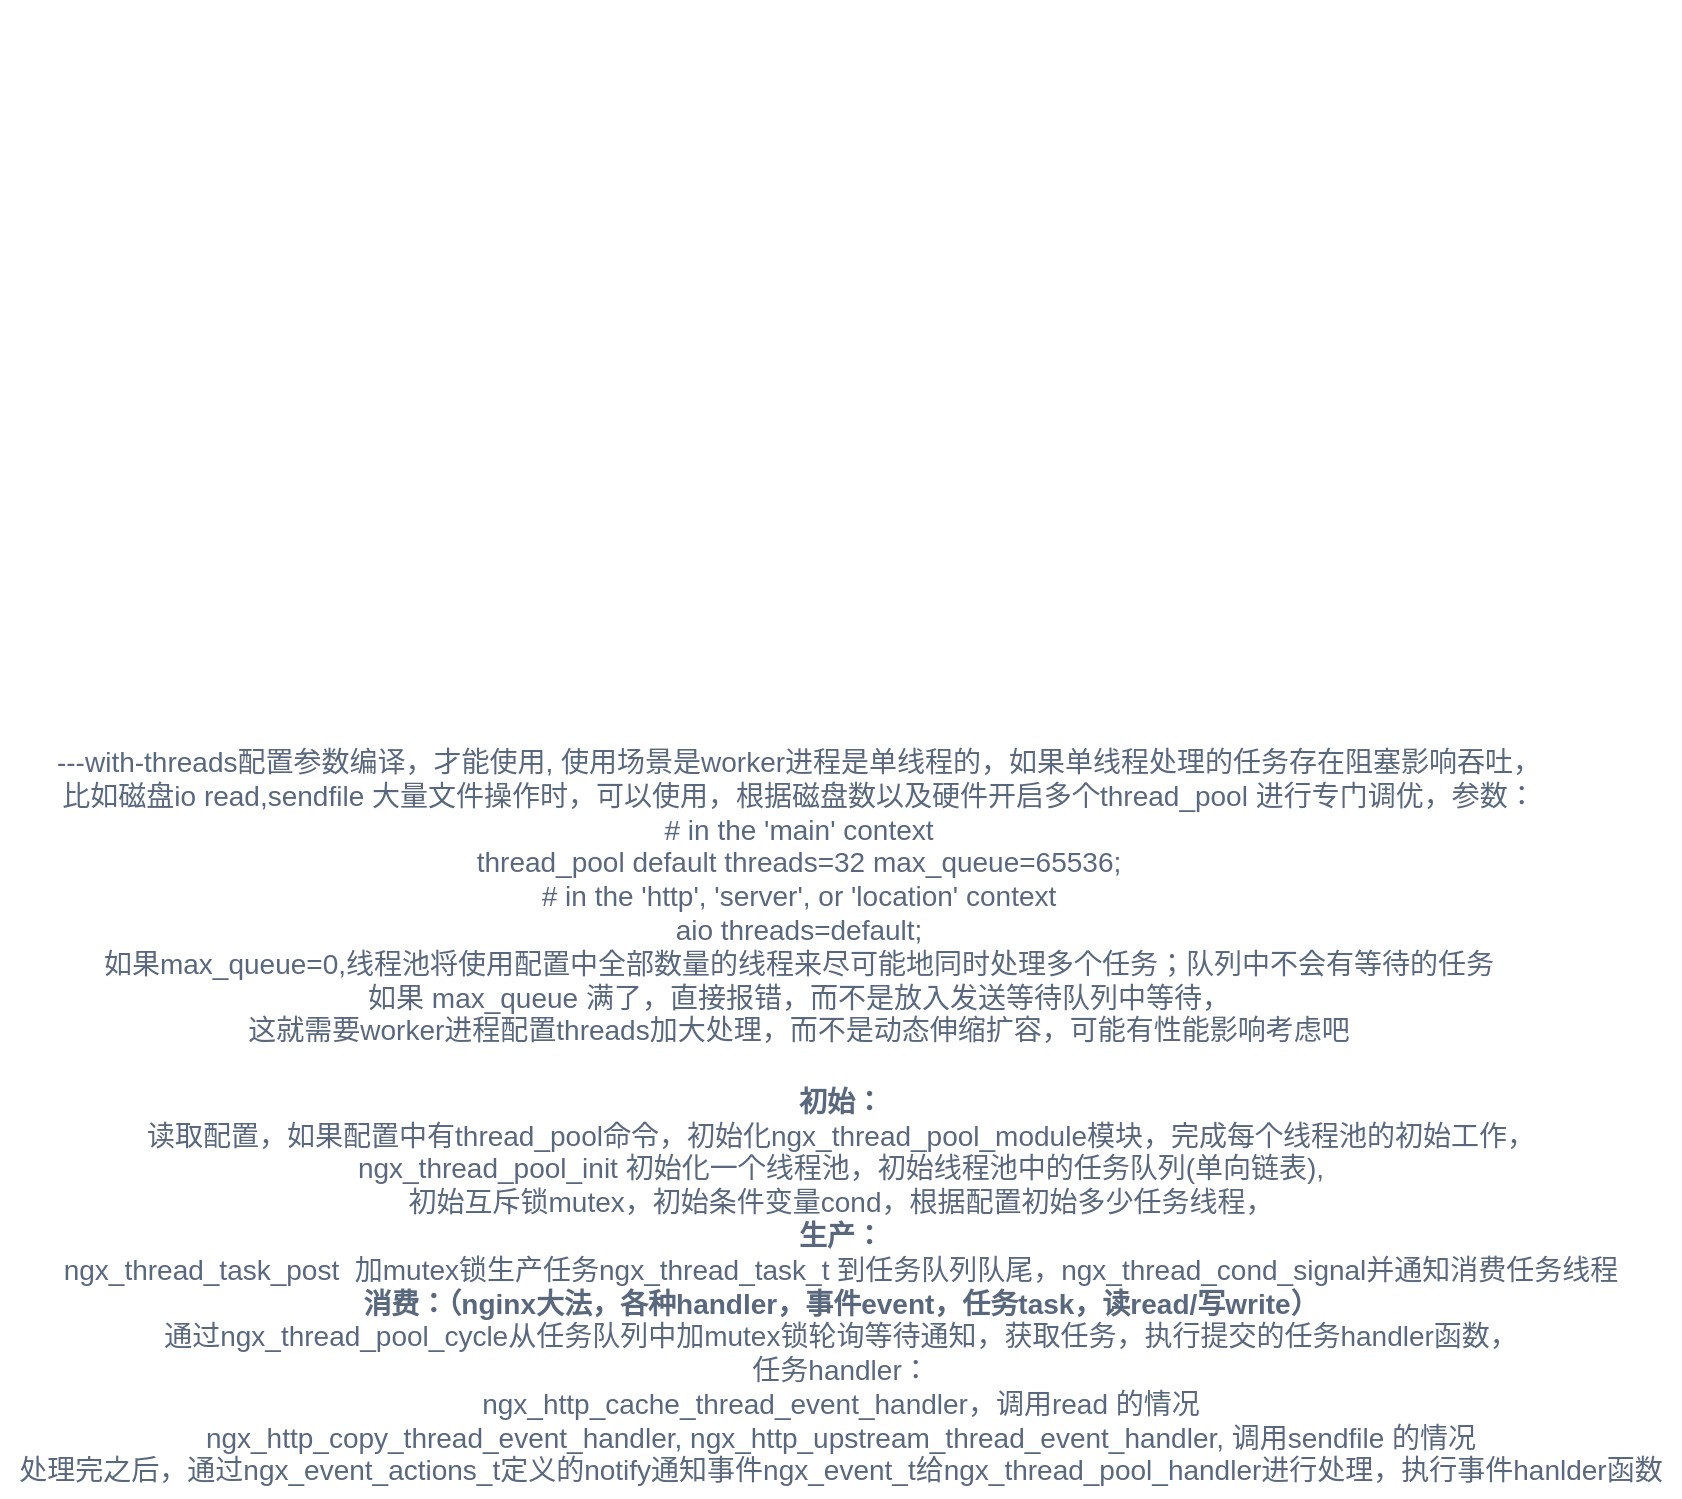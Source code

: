 <mxfile version="15.8.6" type="github">
  <diagram id="FWJPGezK9j8gdbF37r2M" name="Page-1">
    <mxGraphModel dx="1773" dy="603" grid="1" gridSize="10" guides="1" tooltips="1" connect="1" arrows="1" fold="1" page="1" pageScale="1" pageWidth="827" pageHeight="1169" math="0" shadow="0">
      <root>
        <mxCell id="0" />
        <mxCell id="1" parent="0" />
        <mxCell id="SzUL2O4MbR3VGQP7T_4b-2" value="" style="shape=image;verticalLabelPosition=bottom;labelBackgroundColor=#ffffff;verticalAlign=top;aspect=fixed;imageAspect=0;image=https://www.nginx.com/wp-content/uploads/2016/07/thread-pools-worker-process-event-cycle.png;" vertex="1" parent="1">
          <mxGeometry x="10" y="167.88" width="746.42" height="353.12" as="geometry" />
        </mxCell>
        <mxCell id="SzUL2O4MbR3VGQP7T_4b-3" value="---with-threads配置参数编译，才能使用, 使用场景是worker进程是单线程的，如果单线程处理的任务存在阻塞影响吞吐，&lt;br style=&quot;font-size: 14px;&quot;&gt;比如磁盘io read,sendfile 大量文件操作时，可以使用，根据磁盘数以及硬件开启多个thread_pool 进行专门调优，参数：&lt;br style=&quot;font-size: 14px;&quot;&gt;&lt;div style=&quot;font-size: 14px;&quot;&gt;# in the &#39;main&#39; context&lt;/div&gt;&lt;div style=&quot;font-size: 14px;&quot;&gt;thread_pool default threads=32 max_queue=65536;&lt;/div&gt;&lt;div style=&quot;font-size: 14px;&quot;&gt;# in the &#39;http&#39;, &#39;server&#39;, or &#39;location&#39; context&lt;/div&gt;&lt;div style=&quot;font-size: 14px;&quot;&gt;aio threads=default;&lt;/div&gt;&lt;div style=&quot;font-size: 14px;&quot;&gt;如果max_queue=0,线程池将使用配置中全部数量的线程来尽可能地同时处理多个任务；队列中不会有等待的任务&lt;/div&gt;&lt;div style=&quot;font-size: 14px;&quot;&gt;&lt;div style=&quot;font-size: 14px;&quot;&gt;如果 max_queue&amp;nbsp;满了，直接报错，而不是放入发送等待队列中等待，&lt;/div&gt;&lt;div style=&quot;font-size: 14px;&quot;&gt;这就需要worker进程配置threads加大处理，而不是动态伸缩扩容，可能有性能影响考虑吧&lt;/div&gt;&lt;/div&gt;" style="text;html=1;align=center;verticalAlign=middle;resizable=0;points=[];autosize=1;strokeColor=none;fillColor=none;fontSize=14;fontColor=#5A687D;fontStyle=0" vertex="1" parent="1">
          <mxGeometry x="8" y="535" width="760" height="160" as="geometry" />
        </mxCell>
        <mxCell id="SzUL2O4MbR3VGQP7T_4b-4" value="&lt;b style=&quot;font-size: 14px&quot;&gt;初始：&lt;br style=&quot;font-size: 14px&quot;&gt;&lt;/b&gt;读取配置，如果配置中有thread_pool命令，初始化ngx_thread_pool_module模块，完成每个线程池的初始工作，&lt;br style=&quot;font-size: 14px&quot;&gt;ngx_thread_pool_init 初始化一个线程池，初始线程池中的任务队列(单向链表),&lt;br style=&quot;font-size: 14px&quot;&gt;初始互斥锁mutex，初始条件变量cond，根据配置初始多少任务线程，&lt;br style=&quot;font-size: 14px&quot;&gt;&lt;b style=&quot;font-size: 14px&quot;&gt;生产：&lt;br style=&quot;font-size: 14px&quot;&gt;&lt;/b&gt;ngx_thread_task_post&amp;nbsp; 加mutex锁生产任务ngx_thread_task_t 到任务队列队尾，ngx_thread_cond_signal并通知消费任务线程&lt;br style=&quot;font-size: 14px&quot;&gt;&lt;b style=&quot;font-size: 14px&quot;&gt;消费：（nginx大法，各种handler，事件event，任务task，读read/写write）&lt;br style=&quot;font-size: 14px&quot;&gt;&lt;/b&gt;通过ngx_thread_pool_cycle从任务队列中加mutex锁轮询等待通知，获取任务，执行提交的任务handler函数，&lt;br style=&quot;font-size: 14px&quot;&gt;任务handler：&lt;br&gt;ngx_http_cache_thread_event_handler，调用read 的情况&lt;br&gt;&amp;nbsp;ngx_http_copy_thread_event_handler, ngx_http_upstream_thread_event_handler, 调用sendfile 的情况&amp;nbsp;&lt;br style=&quot;font-size: 14px&quot;&gt;处理完之后，通过ngx_event_actions_t定义的notify通知事件ngx_event_t给ngx_thread_pool_handler进行处理，执行事件hanlder函数" style="text;html=1;align=center;verticalAlign=middle;resizable=0;points=[];autosize=1;strokeColor=none;fillColor=none;fontSize=14;fontColor=#5A687D;" vertex="1" parent="1">
          <mxGeometry x="-11" y="705" width="840" height="210" as="geometry" />
        </mxCell>
      </root>
    </mxGraphModel>
  </diagram>
</mxfile>
